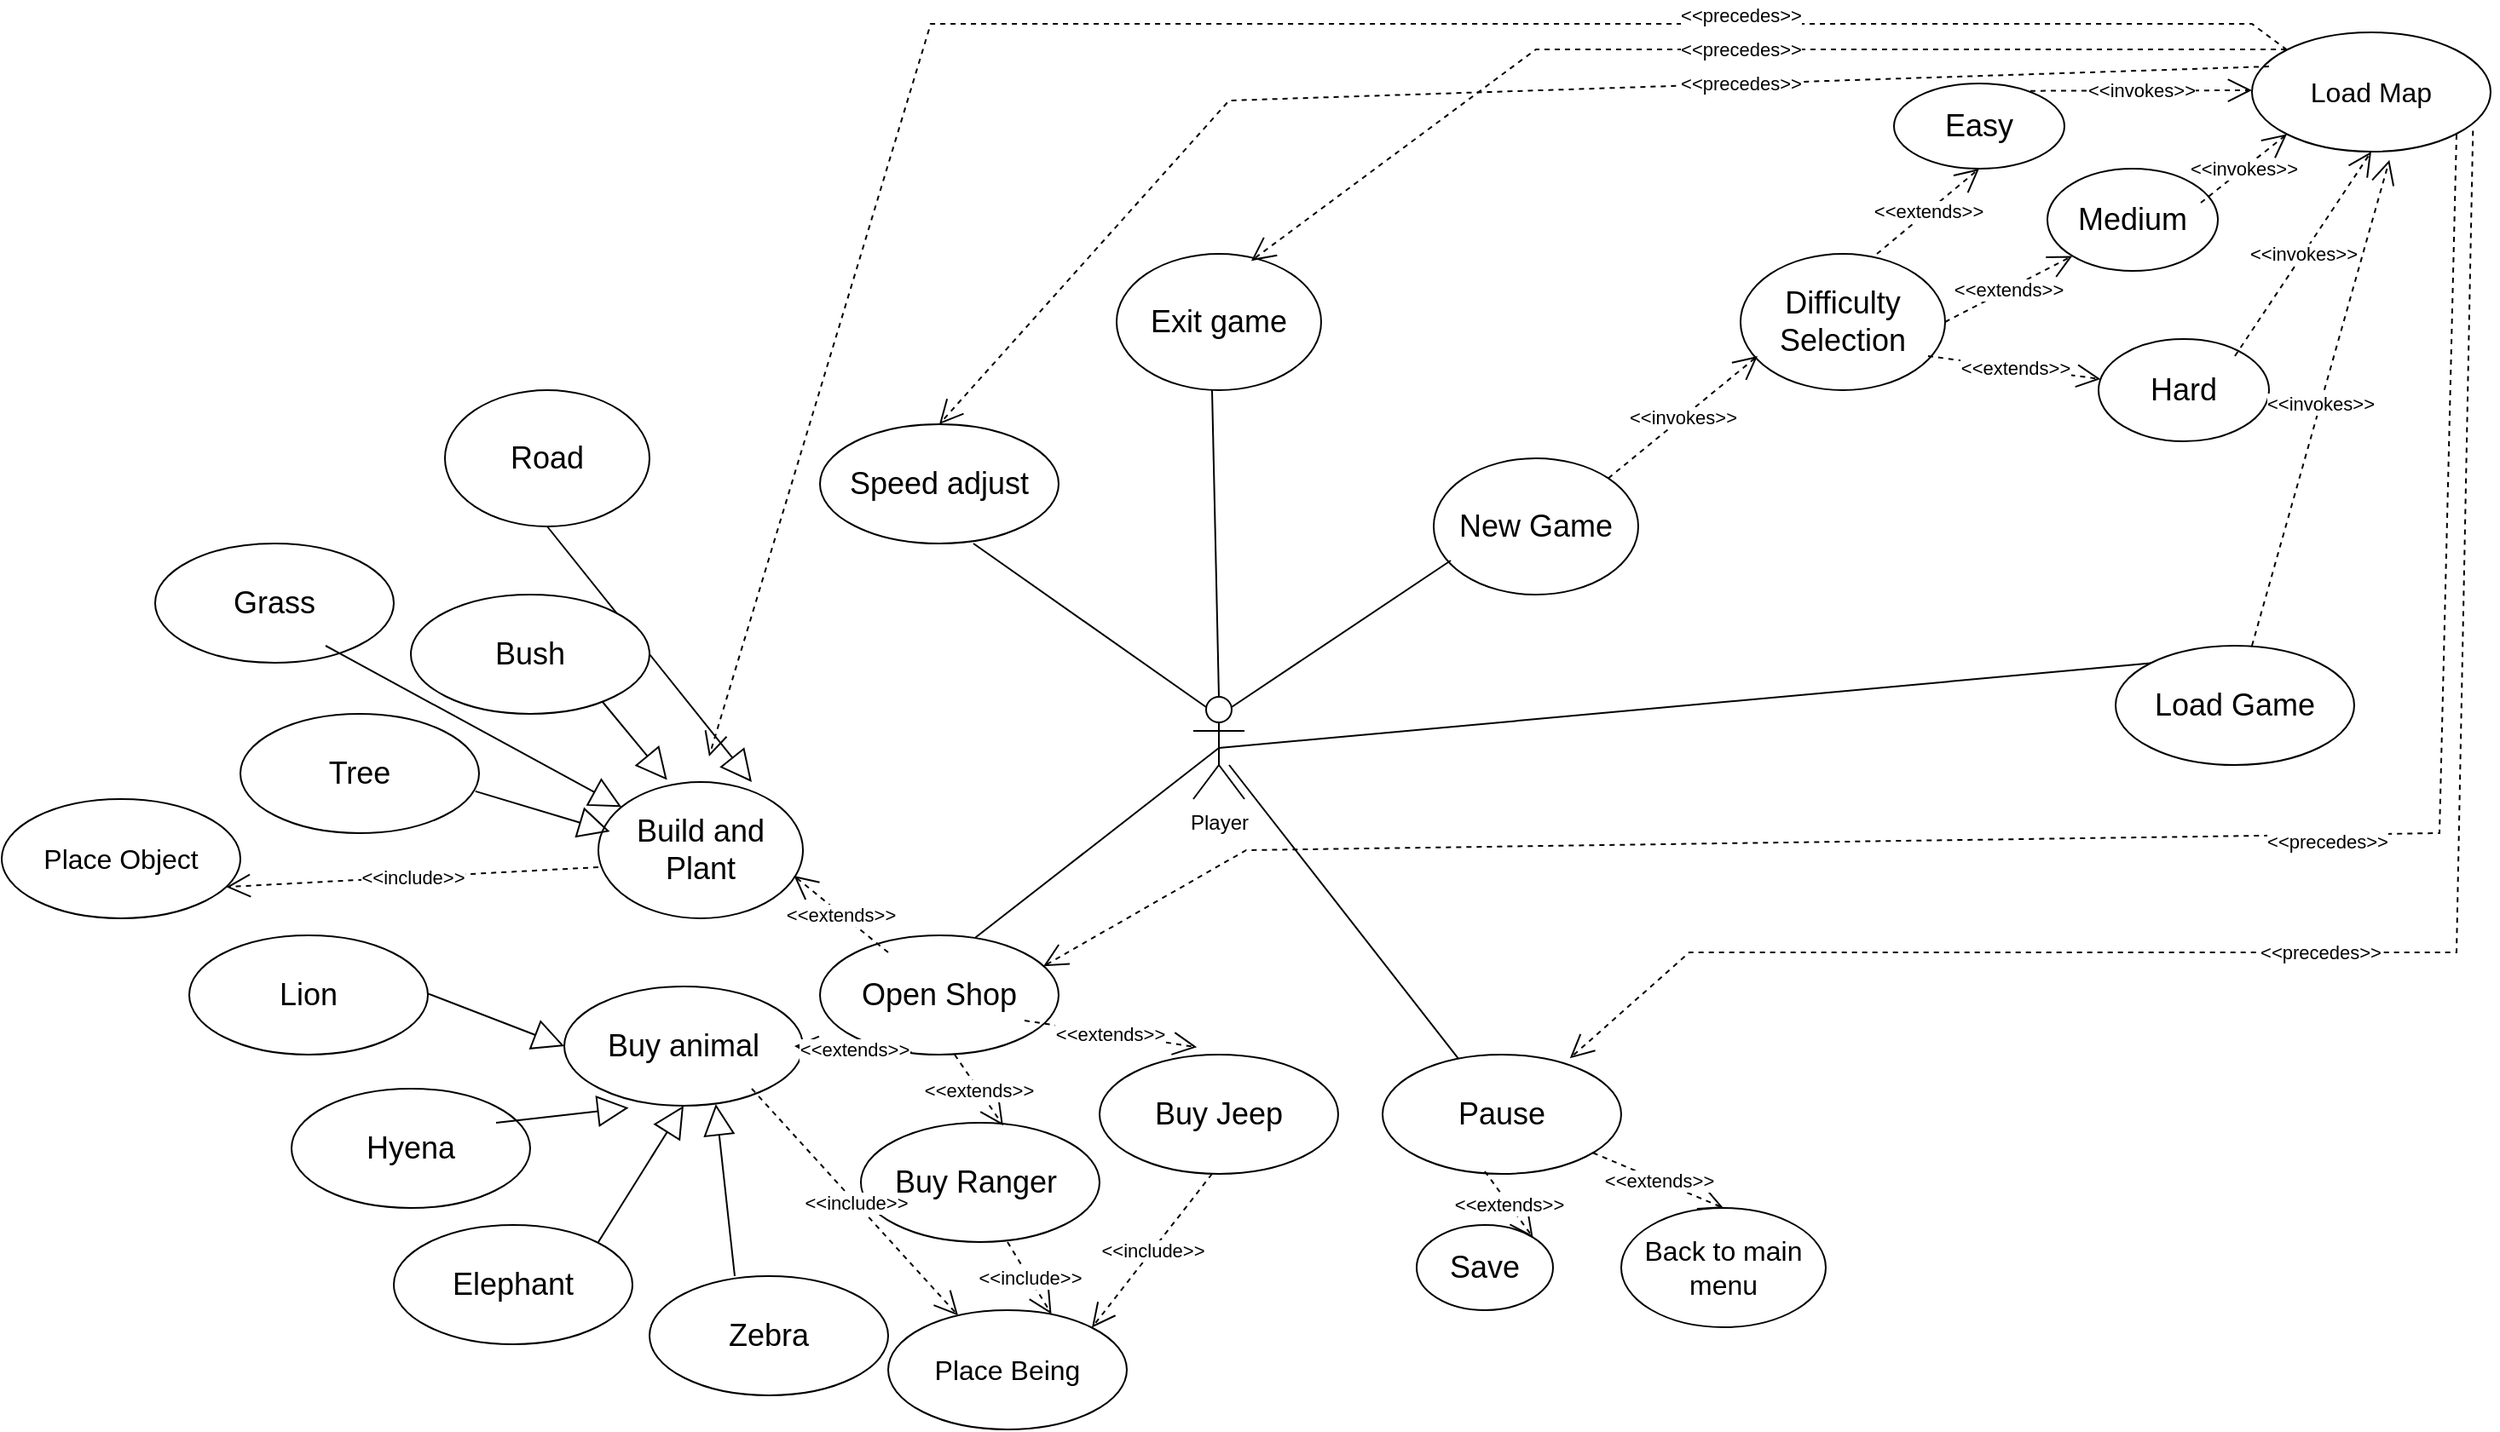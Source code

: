 <mxfile version="26.0.9">
  <diagram name="1 oldal" id="OyEDA8R54Vaxp7VV-NBK">
    <mxGraphModel dx="2245" dy="2071" grid="1" gridSize="10" guides="1" tooltips="1" connect="1" arrows="1" fold="1" page="1" pageScale="1" pageWidth="827" pageHeight="1169" math="0" shadow="0">
      <root>
        <mxCell id="0" />
        <mxCell id="1" parent="0" />
        <mxCell id="_38WelV2jUMVwPO3Fh2J-1" value="Player" style="shape=umlActor;verticalLabelPosition=bottom;verticalAlign=top;html=1;outlineConnect=0;" parent="1" vertex="1">
          <mxGeometry x="399" y="210" width="30" height="60" as="geometry" />
        </mxCell>
        <mxCell id="_38WelV2jUMVwPO3Fh2J-2" value="&lt;font style=&quot;font-size: 18px;&quot;&gt;New Game&lt;/font&gt;" style="ellipse;whiteSpace=wrap;html=1;" parent="1" vertex="1">
          <mxGeometry x="540" y="70" width="120" height="80" as="geometry" />
        </mxCell>
        <mxCell id="_38WelV2jUMVwPO3Fh2J-3" value="" style="endArrow=none;html=1;rounded=0;exitX=0.75;exitY=0.1;exitDx=0;exitDy=0;exitPerimeter=0;" parent="1" source="_38WelV2jUMVwPO3Fh2J-1" edge="1">
          <mxGeometry width="50" height="50" relative="1" as="geometry">
            <mxPoint x="500" y="180" as="sourcePoint" />
            <mxPoint x="550" y="130" as="targetPoint" />
          </mxGeometry>
        </mxCell>
        <mxCell id="_38WelV2jUMVwPO3Fh2J-4" value="&lt;font style=&quot;font-size: 18px;&quot;&gt;Difficulty Selection&lt;/font&gt;" style="ellipse;whiteSpace=wrap;html=1;" parent="1" vertex="1">
          <mxGeometry x="720" y="-50" width="120" height="80" as="geometry" />
        </mxCell>
        <mxCell id="_38WelV2jUMVwPO3Fh2J-5" value="&amp;lt;&amp;lt;invokes&amp;gt;&amp;gt;" style="endArrow=open;endSize=12;dashed=1;html=1;rounded=0;exitX=1;exitY=0;exitDx=0;exitDy=0;" parent="1" source="_38WelV2jUMVwPO3Fh2J-2" edge="1">
          <mxGeometry width="160" relative="1" as="geometry">
            <mxPoint x="570" y="10" as="sourcePoint" />
            <mxPoint x="730" y="10" as="targetPoint" />
          </mxGeometry>
        </mxCell>
        <mxCell id="_38WelV2jUMVwPO3Fh2J-6" value="&lt;font style=&quot;font-size: 18px;&quot;&gt;Exit &lt;font style=&quot;&quot;&gt;game&lt;/font&gt;&lt;/font&gt;" style="ellipse;whiteSpace=wrap;html=1;" parent="1" vertex="1">
          <mxGeometry x="354" y="-50" width="120" height="80" as="geometry" />
        </mxCell>
        <mxCell id="_38WelV2jUMVwPO3Fh2J-7" value="" style="endArrow=none;html=1;rounded=0;exitX=0.5;exitY=0;exitDx=0;exitDy=0;exitPerimeter=0;" parent="1" source="_38WelV2jUMVwPO3Fh2J-1" edge="1">
          <mxGeometry width="50" height="50" relative="1" as="geometry">
            <mxPoint x="410" y="200" as="sourcePoint" />
            <mxPoint x="410" y="30" as="targetPoint" />
          </mxGeometry>
        </mxCell>
        <mxCell id="_38WelV2jUMVwPO3Fh2J-8" value="&lt;font style=&quot;font-size: 18px;&quot;&gt;Build and Plant&lt;/font&gt;" style="ellipse;whiteSpace=wrap;html=1;" parent="1" vertex="1">
          <mxGeometry x="50" y="260" width="120" height="80" as="geometry" />
        </mxCell>
        <mxCell id="_38WelV2jUMVwPO3Fh2J-9" value="" style="endArrow=block;endSize=16;endFill=0;html=1;rounded=0;exitX=0.5;exitY=1;exitDx=0;exitDy=0;entryX=0.75;entryY=0;entryDx=0;entryDy=0;entryPerimeter=0;" parent="1" source="_38WelV2jUMVwPO3Fh2J-11" target="_38WelV2jUMVwPO3Fh2J-8" edge="1">
          <mxGeometry width="160" relative="1" as="geometry">
            <mxPoint x="110" y="50" as="sourcePoint" />
            <mxPoint x="170" y="80" as="targetPoint" />
          </mxGeometry>
        </mxCell>
        <mxCell id="_38WelV2jUMVwPO3Fh2J-10" value="" style="endArrow=none;html=1;rounded=0;exitX=0.25;exitY=0.1;exitDx=0;exitDy=0;exitPerimeter=0;" parent="1" source="_38WelV2jUMVwPO3Fh2J-1" edge="1">
          <mxGeometry width="50" height="50" relative="1" as="geometry">
            <mxPoint x="220" y="170" as="sourcePoint" />
            <mxPoint x="270" y="120" as="targetPoint" />
          </mxGeometry>
        </mxCell>
        <mxCell id="_38WelV2jUMVwPO3Fh2J-11" value="&lt;font style=&quot;font-size: 18px;&quot;&gt;Road&lt;/font&gt;" style="ellipse;whiteSpace=wrap;html=1;" parent="1" vertex="1">
          <mxGeometry x="-40" y="30" width="120" height="80" as="geometry" />
        </mxCell>
        <mxCell id="_38WelV2jUMVwPO3Fh2J-12" value="" style="endArrow=block;endSize=16;endFill=0;html=1;rounded=0;entryX=0.336;entryY=-0.015;entryDx=0;entryDy=0;entryPerimeter=0;" parent="1" target="_38WelV2jUMVwPO3Fh2J-8" edge="1">
          <mxGeometry width="160" relative="1" as="geometry">
            <mxPoint x="50" y="210" as="sourcePoint" />
            <mxPoint x="110" y="210" as="targetPoint" />
          </mxGeometry>
        </mxCell>
        <mxCell id="_38WelV2jUMVwPO3Fh2J-13" value="&lt;font style=&quot;font-size: 18px;&quot;&gt;Tree&lt;/font&gt;" style="ellipse;whiteSpace=wrap;html=1;" parent="1" vertex="1">
          <mxGeometry x="-160" y="220" width="140" height="70" as="geometry" />
        </mxCell>
        <mxCell id="_38WelV2jUMVwPO3Fh2J-15" value="&lt;span style=&quot;font-size: 18px;&quot;&gt;Bush&lt;/span&gt;" style="ellipse;whiteSpace=wrap;html=1;" parent="1" vertex="1">
          <mxGeometry x="-60" y="150" width="140" height="70" as="geometry" />
        </mxCell>
        <mxCell id="_38WelV2jUMVwPO3Fh2J-16" value="&lt;span style=&quot;font-size: 18px;&quot;&gt;Grass&lt;/span&gt;" style="ellipse;whiteSpace=wrap;html=1;" parent="1" vertex="1">
          <mxGeometry x="-210" y="120" width="140" height="70" as="geometry" />
        </mxCell>
        <mxCell id="_38WelV2jUMVwPO3Fh2J-17" value="" style="endArrow=block;endSize=16;endFill=0;html=1;rounded=0;entryX=0.056;entryY=0.363;entryDx=0;entryDy=0;entryPerimeter=0;exitX=0.985;exitY=0.649;exitDx=0;exitDy=0;exitPerimeter=0;" parent="1" source="_38WelV2jUMVwPO3Fh2J-13" target="_38WelV2jUMVwPO3Fh2J-8" edge="1">
          <mxGeometry width="160" relative="1" as="geometry">
            <mxPoint x="80" y="50" as="sourcePoint" />
            <mxPoint x="240" y="50" as="targetPoint" />
          </mxGeometry>
        </mxCell>
        <mxCell id="_38WelV2jUMVwPO3Fh2J-19" value="&lt;font size=&quot;3&quot;&gt;Load Map&lt;/font&gt;" style="ellipse;whiteSpace=wrap;html=1;" parent="1" vertex="1">
          <mxGeometry x="1020" y="-180" width="140" height="70" as="geometry" />
        </mxCell>
        <mxCell id="_38WelV2jUMVwPO3Fh2J-21" value="&amp;lt;&amp;lt;extends&amp;gt;&amp;gt;" style="endArrow=open;endSize=12;dashed=1;html=1;rounded=0;entryX=0;entryY=1;entryDx=0;entryDy=0;" parent="1" target="_38WelV2jUMVwPO3Fh2J-41" edge="1">
          <mxGeometry width="160" relative="1" as="geometry">
            <mxPoint x="840" y="-10" as="sourcePoint" />
            <mxPoint x="930" y="-30" as="targetPoint" />
          </mxGeometry>
        </mxCell>
        <mxCell id="_38WelV2jUMVwPO3Fh2J-22" value="&lt;font style=&quot;font-size: 18px;&quot;&gt;Buy animal&lt;/font&gt;" style="ellipse;whiteSpace=wrap;html=1;" parent="1" vertex="1">
          <mxGeometry x="30" y="380" width="140" height="70" as="geometry" />
        </mxCell>
        <mxCell id="_38WelV2jUMVwPO3Fh2J-23" value="" style="endArrow=none;html=1;rounded=0;entryX=0.5;entryY=0.5;entryDx=0;entryDy=0;entryPerimeter=0;" parent="1" target="_38WelV2jUMVwPO3Fh2J-1" edge="1">
          <mxGeometry width="50" height="50" relative="1" as="geometry">
            <mxPoint x="260" y="360" as="sourcePoint" />
            <mxPoint x="310" y="310" as="targetPoint" />
          </mxGeometry>
        </mxCell>
        <mxCell id="_38WelV2jUMVwPO3Fh2J-26" value="&lt;span style=&quot;font-size: 18px;&quot;&gt;Lion&lt;/span&gt;" style="ellipse;whiteSpace=wrap;html=1;" parent="1" vertex="1">
          <mxGeometry x="-190" y="350" width="140" height="70" as="geometry" />
        </mxCell>
        <mxCell id="_38WelV2jUMVwPO3Fh2J-28" value="&lt;span style=&quot;font-size: 18px;&quot;&gt;Zebra&lt;/span&gt;" style="ellipse;whiteSpace=wrap;html=1;" parent="1" vertex="1">
          <mxGeometry x="80" y="550" width="140" height="70" as="geometry" />
        </mxCell>
        <mxCell id="_38WelV2jUMVwPO3Fh2J-29" value="&lt;font style=&quot;font-size: 18px;&quot;&gt;Hyena&lt;/font&gt;" style="ellipse;whiteSpace=wrap;html=1;" parent="1" vertex="1">
          <mxGeometry x="-130" y="440" width="140" height="70" as="geometry" />
        </mxCell>
        <mxCell id="_38WelV2jUMVwPO3Fh2J-30" value="&lt;span style=&quot;font-size: 18px;&quot;&gt;Elephant&lt;/span&gt;" style="ellipse;whiteSpace=wrap;html=1;" parent="1" vertex="1">
          <mxGeometry x="-70" y="520" width="140" height="70" as="geometry" />
        </mxCell>
        <mxCell id="_38WelV2jUMVwPO3Fh2J-31" value="" style="endArrow=block;endSize=16;endFill=0;html=1;rounded=0;entryX=0;entryY=0.5;entryDx=0;entryDy=0;" parent="1" target="_38WelV2jUMVwPO3Fh2J-22" edge="1">
          <mxGeometry width="160" relative="1" as="geometry">
            <mxPoint x="-50" y="384.17" as="sourcePoint" />
            <mxPoint x="110" y="384.17" as="targetPoint" />
          </mxGeometry>
        </mxCell>
        <mxCell id="_38WelV2jUMVwPO3Fh2J-32" value="" style="endArrow=block;endSize=16;endFill=0;html=1;rounded=0;entryX=0.27;entryY=1.017;entryDx=0;entryDy=0;entryPerimeter=0;" parent="1" target="_38WelV2jUMVwPO3Fh2J-22" edge="1">
          <mxGeometry width="160" relative="1" as="geometry">
            <mxPoint x="-10" y="460" as="sourcePoint" />
            <mxPoint x="150" y="460" as="targetPoint" />
          </mxGeometry>
        </mxCell>
        <mxCell id="_38WelV2jUMVwPO3Fh2J-33" value="" style="endArrow=block;endSize=16;endFill=0;html=1;rounded=0;entryX=0.5;entryY=1;entryDx=0;entryDy=0;" parent="1" target="_38WelV2jUMVwPO3Fh2J-22" edge="1">
          <mxGeometry width="160" relative="1" as="geometry">
            <mxPoint x="50" y="530" as="sourcePoint" />
            <mxPoint x="210" y="530" as="targetPoint" />
          </mxGeometry>
        </mxCell>
        <mxCell id="_38WelV2jUMVwPO3Fh2J-34" value="" style="endArrow=block;endSize=16;endFill=0;html=1;rounded=0;entryX=0.635;entryY=0.986;entryDx=0;entryDy=0;entryPerimeter=0;" parent="1" target="_38WelV2jUMVwPO3Fh2J-22" edge="1">
          <mxGeometry width="160" relative="1" as="geometry">
            <mxPoint x="130" y="550" as="sourcePoint" />
            <mxPoint x="290" y="550" as="targetPoint" />
          </mxGeometry>
        </mxCell>
        <mxCell id="_38WelV2jUMVwPO3Fh2J-35" value="&lt;font style=&quot;font-size: 18px;&quot;&gt;Open Shop&lt;/font&gt;" style="ellipse;whiteSpace=wrap;html=1;" parent="1" vertex="1">
          <mxGeometry x="180" y="350" width="140" height="70" as="geometry" />
        </mxCell>
        <mxCell id="_38WelV2jUMVwPO3Fh2J-38" value="&lt;font style=&quot;font-size: 18px;&quot;&gt;Load Game&lt;/font&gt;" style="ellipse;whiteSpace=wrap;html=1;" parent="1" vertex="1">
          <mxGeometry x="940" y="180" width="140" height="70" as="geometry" />
        </mxCell>
        <mxCell id="_38WelV2jUMVwPO3Fh2J-39" value="" style="endArrow=none;html=1;rounded=0;exitX=0;exitY=0;exitDx=0;exitDy=0;entryX=0.5;entryY=0.5;entryDx=0;entryDy=0;entryPerimeter=0;" parent="1" source="_38WelV2jUMVwPO3Fh2J-38" target="_38WelV2jUMVwPO3Fh2J-1" edge="1">
          <mxGeometry width="50" height="50" relative="1" as="geometry">
            <mxPoint x="380" y="320" as="sourcePoint" />
            <mxPoint x="430" y="270" as="targetPoint" />
          </mxGeometry>
        </mxCell>
        <mxCell id="_38WelV2jUMVwPO3Fh2J-40" value="&lt;font style=&quot;font-size: 18px;&quot;&gt;Easy&lt;/font&gt;" style="ellipse;whiteSpace=wrap;html=1;" parent="1" vertex="1">
          <mxGeometry x="810" y="-150" width="100" height="50" as="geometry" />
        </mxCell>
        <mxCell id="_38WelV2jUMVwPO3Fh2J-41" value="&lt;font style=&quot;font-size: 18px;&quot;&gt;Medium&lt;/font&gt;" style="ellipse;whiteSpace=wrap;html=1;" parent="1" vertex="1">
          <mxGeometry x="900" y="-100" width="100" height="60" as="geometry" />
        </mxCell>
        <mxCell id="_38WelV2jUMVwPO3Fh2J-44" value="&lt;font style=&quot;font-size: 18px;&quot;&gt;Hard&lt;/font&gt;" style="ellipse;whiteSpace=wrap;html=1;" parent="1" vertex="1">
          <mxGeometry x="930" width="100" height="60" as="geometry" />
        </mxCell>
        <mxCell id="_38WelV2jUMVwPO3Fh2J-45" value="&amp;lt;&amp;lt;extends&amp;gt;&amp;gt;" style="endArrow=open;endSize=12;dashed=1;html=1;rounded=0;entryX=0.5;entryY=1;entryDx=0;entryDy=0;" parent="1" target="_38WelV2jUMVwPO3Fh2J-40" edge="1">
          <mxGeometry width="160" relative="1" as="geometry">
            <mxPoint x="800" y="-50" as="sourcePoint" />
            <mxPoint x="960" y="-50" as="targetPoint" />
          </mxGeometry>
        </mxCell>
        <mxCell id="_38WelV2jUMVwPO3Fh2J-46" value="" style="endArrow=block;endSize=16;endFill=0;html=1;rounded=0;" parent="1" target="_38WelV2jUMVwPO3Fh2J-8" edge="1">
          <mxGeometry width="160" relative="1" as="geometry">
            <mxPoint x="-110" y="180" as="sourcePoint" />
            <mxPoint x="50" y="180" as="targetPoint" />
          </mxGeometry>
        </mxCell>
        <mxCell id="_38WelV2jUMVwPO3Fh2J-48" value="&lt;font style=&quot;font-size: 18px;&quot;&gt;Buy Ranger&amp;nbsp;&lt;/font&gt;" style="ellipse;whiteSpace=wrap;html=1;" parent="1" vertex="1">
          <mxGeometry x="204" y="460" width="140" height="70" as="geometry" />
        </mxCell>
        <mxCell id="_38WelV2jUMVwPO3Fh2J-49" value="&lt;span style=&quot;font-size: 18px;&quot;&gt;Buy Jeep&lt;/span&gt;" style="ellipse;whiteSpace=wrap;html=1;" parent="1" vertex="1">
          <mxGeometry x="344" y="420" width="140" height="70" as="geometry" />
        </mxCell>
        <mxCell id="_38WelV2jUMVwPO3Fh2J-52" value="&lt;font style=&quot;font-size: 18px;&quot;&gt;Speed adjust&lt;/font&gt;" style="ellipse;whiteSpace=wrap;html=1;" parent="1" vertex="1">
          <mxGeometry x="180" y="50" width="140" height="70" as="geometry" />
        </mxCell>
        <mxCell id="_38WelV2jUMVwPO3Fh2J-54" value="&amp;lt;&amp;lt;extends&amp;gt;&amp;gt;" style="endArrow=open;endSize=12;dashed=1;html=1;rounded=0;" parent="1" target="_38WelV2jUMVwPO3Fh2J-44" edge="1">
          <mxGeometry width="160" relative="1" as="geometry">
            <mxPoint x="830" y="10" as="sourcePoint" />
            <mxPoint x="990" y="10" as="targetPoint" />
          </mxGeometry>
        </mxCell>
        <mxCell id="_38WelV2jUMVwPO3Fh2J-55" value="&lt;font style=&quot;font-size: 18px;&quot;&gt;Pause&lt;/font&gt;" style="ellipse;whiteSpace=wrap;html=1;" parent="1" vertex="1">
          <mxGeometry x="510" y="420" width="140" height="70" as="geometry" />
        </mxCell>
        <mxCell id="_38WelV2jUMVwPO3Fh2J-56" value="" style="endArrow=none;html=1;rounded=0;" parent="1" target="_38WelV2jUMVwPO3Fh2J-55" edge="1">
          <mxGeometry width="50" height="50" relative="1" as="geometry">
            <mxPoint x="420" y="250" as="sourcePoint" />
            <mxPoint x="470" y="200" as="targetPoint" />
          </mxGeometry>
        </mxCell>
        <mxCell id="_38WelV2jUMVwPO3Fh2J-57" value="&lt;font style=&quot;font-size: 18px;&quot;&gt;Save&lt;/font&gt;" style="ellipse;whiteSpace=wrap;html=1;" parent="1" vertex="1">
          <mxGeometry x="530" y="520" width="80" height="50" as="geometry" />
        </mxCell>
        <mxCell id="_38WelV2jUMVwPO3Fh2J-58" value="&lt;font size=&quot;3&quot;&gt;Back to main menu&lt;/font&gt;" style="ellipse;whiteSpace=wrap;html=1;" parent="1" vertex="1">
          <mxGeometry x="650" y="510" width="120" height="70" as="geometry" />
        </mxCell>
        <mxCell id="_38WelV2jUMVwPO3Fh2J-59" value="&amp;lt;&amp;lt;invokes&amp;gt;&amp;gt;" style="endArrow=open;endSize=12;dashed=1;html=1;rounded=0;" parent="1" edge="1">
          <mxGeometry width="160" relative="1" as="geometry">
            <mxPoint x="890" y="-145.67" as="sourcePoint" />
            <mxPoint x="1020" y="-146" as="targetPoint" />
          </mxGeometry>
        </mxCell>
        <mxCell id="_38WelV2jUMVwPO3Fh2J-60" value="&amp;lt;&amp;lt;invokes&amp;gt;&amp;gt;" style="endArrow=open;endSize=12;dashed=1;html=1;rounded=0;entryX=0;entryY=1;entryDx=0;entryDy=0;" parent="1" target="_38WelV2jUMVwPO3Fh2J-19" edge="1">
          <mxGeometry width="160" relative="1" as="geometry">
            <mxPoint x="990" y="-80" as="sourcePoint" />
            <mxPoint x="1150" y="-80" as="targetPoint" />
          </mxGeometry>
        </mxCell>
        <mxCell id="_38WelV2jUMVwPO3Fh2J-61" value="&amp;lt;&amp;lt;invokes&amp;gt;&amp;gt;" style="endArrow=open;endSize=12;dashed=1;html=1;rounded=0;entryX=0.5;entryY=1;entryDx=0;entryDy=0;" parent="1" target="_38WelV2jUMVwPO3Fh2J-19" edge="1">
          <mxGeometry width="160" relative="1" as="geometry">
            <mxPoint x="1010" y="10" as="sourcePoint" />
            <mxPoint x="1170" y="10" as="targetPoint" />
          </mxGeometry>
        </mxCell>
        <mxCell id="_38WelV2jUMVwPO3Fh2J-62" value="&amp;lt;&amp;lt;invokes&amp;gt;&amp;gt;" style="endArrow=open;endSize=12;dashed=1;html=1;rounded=0;entryX=0.576;entryY=1.07;entryDx=0;entryDy=0;entryPerimeter=0;" parent="1" target="_38WelV2jUMVwPO3Fh2J-19" edge="1">
          <mxGeometry width="160" relative="1" as="geometry">
            <mxPoint x="1020" y="180" as="sourcePoint" />
            <mxPoint x="1180" y="180" as="targetPoint" />
          </mxGeometry>
        </mxCell>
        <mxCell id="_38WelV2jUMVwPO3Fh2J-63" value="&amp;lt;&amp;lt;include&amp;gt;&amp;gt;" style="endArrow=open;endSize=12;dashed=1;html=1;rounded=0;entryX=0.941;entryY=0.737;entryDx=0;entryDy=0;entryPerimeter=0;" parent="1" target="_38WelV2jUMVwPO3Fh2J-64" edge="1">
          <mxGeometry width="160" relative="1" as="geometry">
            <mxPoint x="50" y="310" as="sourcePoint" />
            <mxPoint x="-284.444" y="280" as="targetPoint" />
          </mxGeometry>
        </mxCell>
        <mxCell id="_38WelV2jUMVwPO3Fh2J-64" value="&lt;font size=&quot;3&quot;&gt;Place Object&lt;/font&gt;" style="ellipse;whiteSpace=wrap;html=1;" parent="1" vertex="1">
          <mxGeometry x="-300" y="270" width="140" height="70" as="geometry" />
        </mxCell>
        <mxCell id="_38WelV2jUMVwPO3Fh2J-66" value="&lt;font size=&quot;3&quot;&gt;Place Being&lt;/font&gt;" style="ellipse;whiteSpace=wrap;html=1;" parent="1" vertex="1">
          <mxGeometry x="220" y="570" width="140" height="70" as="geometry" />
        </mxCell>
        <mxCell id="_38WelV2jUMVwPO3Fh2J-68" value="&amp;lt;&amp;lt;include&amp;gt;&amp;gt;" style="endArrow=open;endSize=12;dashed=1;html=1;rounded=0;" parent="1" target="_38WelV2jUMVwPO3Fh2J-66" edge="1">
          <mxGeometry width="160" relative="1" as="geometry">
            <mxPoint x="140" y="440" as="sourcePoint" />
            <mxPoint x="300" y="440" as="targetPoint" />
          </mxGeometry>
        </mxCell>
        <mxCell id="_38WelV2jUMVwPO3Fh2J-69" value="&amp;lt;&amp;lt;include&amp;gt;&amp;gt;" style="endArrow=open;endSize=12;dashed=1;html=1;rounded=0;entryX=0.684;entryY=0.032;entryDx=0;entryDy=0;entryPerimeter=0;" parent="1" target="_38WelV2jUMVwPO3Fh2J-66" edge="1">
          <mxGeometry width="160" relative="1" as="geometry">
            <mxPoint x="290" y="530" as="sourcePoint" />
            <mxPoint x="450" y="520" as="targetPoint" />
          </mxGeometry>
        </mxCell>
        <mxCell id="_38WelV2jUMVwPO3Fh2J-70" value="&amp;lt;&amp;lt;include&amp;gt;&amp;gt;" style="endArrow=open;endSize=12;dashed=1;html=1;rounded=0;entryX=1;entryY=0;entryDx=0;entryDy=0;" parent="1" target="_38WelV2jUMVwPO3Fh2J-66" edge="1">
          <mxGeometry width="160" relative="1" as="geometry">
            <mxPoint x="410" y="490" as="sourcePoint" />
            <mxPoint x="570" y="490" as="targetPoint" />
          </mxGeometry>
        </mxCell>
        <mxCell id="_38WelV2jUMVwPO3Fh2J-73" value="&amp;lt;&amp;lt;extends&amp;gt;&amp;gt;" style="endArrow=open;endSize=12;dashed=1;html=1;rounded=0;entryX=0.5;entryY=0;entryDx=0;entryDy=0;" parent="1" source="_38WelV2jUMVwPO3Fh2J-55" target="_38WelV2jUMVwPO3Fh2J-58" edge="1">
          <mxGeometry width="160" relative="1" as="geometry">
            <mxPoint x="840" y="20" as="sourcePoint" />
            <mxPoint x="941" y="33" as="targetPoint" />
          </mxGeometry>
        </mxCell>
        <mxCell id="_38WelV2jUMVwPO3Fh2J-74" value="&amp;lt;&amp;lt;extends&amp;gt;&amp;gt;" style="endArrow=open;endSize=12;dashed=1;html=1;rounded=0;entryX=1;entryY=0;entryDx=0;entryDy=0;" parent="1" target="_38WelV2jUMVwPO3Fh2J-57" edge="1">
          <mxGeometry width="160" relative="1" as="geometry">
            <mxPoint x="570" y="488.5" as="sourcePoint" />
            <mxPoint x="671" y="501.5" as="targetPoint" />
          </mxGeometry>
        </mxCell>
        <mxCell id="_38WelV2jUMVwPO3Fh2J-75" value="&amp;lt;&amp;lt;precedes&amp;gt;&amp;gt;" style="endArrow=open;endSize=12;dashed=1;html=1;rounded=0;entryX=0.658;entryY=0.051;entryDx=0;entryDy=0;entryPerimeter=0;" parent="1" target="_38WelV2jUMVwPO3Fh2J-6" edge="1">
          <mxGeometry x="-0.013" width="160" relative="1" as="geometry">
            <mxPoint x="1040" y="-170" as="sourcePoint" />
            <mxPoint x="397.143" y="-170" as="targetPoint" />
            <Array as="points">
              <mxPoint x="600" y="-170" />
            </Array>
            <mxPoint as="offset" />
          </mxGeometry>
        </mxCell>
        <mxCell id="_38WelV2jUMVwPO3Fh2J-76" value="&amp;lt;&amp;lt;precedes&amp;gt;&amp;gt;" style="endArrow=open;endSize=12;dashed=1;html=1;rounded=0;entryX=0.5;entryY=0;entryDx=0;entryDy=0;" parent="1" target="_38WelV2jUMVwPO3Fh2J-52" edge="1">
          <mxGeometry x="-0.283" width="160" relative="1" as="geometry">
            <mxPoint x="1030" y="-160" as="sourcePoint" />
            <mxPoint x="208.095" y="-130" as="targetPoint" />
            <Array as="points">
              <mxPoint x="420" y="-140" />
            </Array>
            <mxPoint as="offset" />
          </mxGeometry>
        </mxCell>
        <mxCell id="_38WelV2jUMVwPO3Fh2J-77" value="&amp;lt;&amp;lt;precedes&amp;gt;&amp;gt;" style="endArrow=open;endSize=12;dashed=1;html=1;rounded=0;entryX=0.5;entryY=0;entryDx=0;entryDy=0;exitX=0;exitY=0;exitDx=0;exitDy=0;" parent="1" source="_38WelV2jUMVwPO3Fh2J-19" edge="1">
          <mxGeometry x="-0.479" y="-5" width="160" relative="1" as="geometry">
            <mxPoint x="1045.058" y="-184.55" as="sourcePoint" />
            <mxPoint x="114.95" y="245" as="targetPoint" />
            <Array as="points">
              <mxPoint x="1020" y="-185" />
              <mxPoint x="244.95" y="-185" />
            </Array>
            <mxPoint as="offset" />
          </mxGeometry>
        </mxCell>
        <mxCell id="_38WelV2jUMVwPO3Fh2J-78" value="&amp;lt;&amp;lt;precedes&amp;gt;&amp;gt;" style="endArrow=open;endSize=12;dashed=1;html=1;rounded=0;exitX=0.926;exitY=0.825;exitDx=0;exitDy=0;exitPerimeter=0;entryX=0.785;entryY=0.031;entryDx=0;entryDy=0;entryPerimeter=0;" parent="1" source="_38WelV2jUMVwPO3Fh2J-19" target="_38WelV2jUMVwPO3Fh2J-55" edge="1">
          <mxGeometry x="0.096" width="160" relative="1" as="geometry">
            <mxPoint x="1160" y="-122.02" as="sourcePoint" />
            <mxPoint x="610" y="360" as="targetPoint" />
            <Array as="points">
              <mxPoint x="1140" y="360" />
              <mxPoint x="690" y="360" />
            </Array>
            <mxPoint as="offset" />
          </mxGeometry>
        </mxCell>
        <mxCell id="_38WelV2jUMVwPO3Fh2J-79" value="&amp;lt;&amp;lt;precedes&amp;gt;&amp;gt;" style="endArrow=open;endSize=12;dashed=1;html=1;rounded=0;entryX=0.936;entryY=0.259;entryDx=0;entryDy=0;entryPerimeter=0;" parent="1" target="_38WelV2jUMVwPO3Fh2J-35" edge="1">
          <mxGeometry x="-0.237" y="4" width="160" relative="1" as="geometry">
            <mxPoint x="1140" y="-120" as="sourcePoint" />
            <mxPoint x="380" y="300" as="targetPoint" />
            <Array as="points">
              <mxPoint x="1130" y="290" />
              <mxPoint x="430" y="300" />
            </Array>
            <mxPoint as="offset" />
          </mxGeometry>
        </mxCell>
        <mxCell id="RtlMcVQhv3fvsgvqSvBe-1" value="&amp;lt;&amp;lt;extends&amp;gt;&amp;gt;" style="endArrow=open;endSize=12;dashed=1;html=1;rounded=0;entryX=0.956;entryY=0.688;entryDx=0;entryDy=0;entryPerimeter=0;" edge="1" parent="1" target="_38WelV2jUMVwPO3Fh2J-8">
          <mxGeometry width="160" relative="1" as="geometry">
            <mxPoint x="220" y="360" as="sourcePoint" />
            <mxPoint x="380" y="360" as="targetPoint" />
          </mxGeometry>
        </mxCell>
        <mxCell id="RtlMcVQhv3fvsgvqSvBe-2" value="&amp;lt;&amp;lt;extends&amp;gt;&amp;gt;" style="endArrow=open;endSize=12;dashed=1;html=1;rounded=0;entryX=0.408;entryY=-0.062;entryDx=0;entryDy=0;entryPerimeter=0;" edge="1" parent="1" target="_38WelV2jUMVwPO3Fh2J-49">
          <mxGeometry width="160" relative="1" as="geometry">
            <mxPoint x="300" y="400" as="sourcePoint" />
            <mxPoint x="460" y="400" as="targetPoint" />
          </mxGeometry>
        </mxCell>
        <mxCell id="RtlMcVQhv3fvsgvqSvBe-3" value="&amp;lt;&amp;lt;extends&amp;gt;&amp;gt;" style="endArrow=open;endSize=12;dashed=1;html=1;rounded=0;entryX=0.956;entryY=0.688;entryDx=0;entryDy=0;entryPerimeter=0;exitX=0.386;exitY=0.983;exitDx=0;exitDy=0;exitPerimeter=0;" edge="1" parent="1" source="_38WelV2jUMVwPO3Fh2J-35">
          <mxGeometry width="160" relative="1" as="geometry">
            <mxPoint x="220" y="460" as="sourcePoint" />
            <mxPoint x="165" y="415" as="targetPoint" />
          </mxGeometry>
        </mxCell>
        <mxCell id="RtlMcVQhv3fvsgvqSvBe-4" value="&amp;lt;&amp;lt;extends&amp;gt;&amp;gt;" style="endArrow=open;endSize=12;dashed=1;html=1;rounded=0;entryX=0.596;entryY=0.023;entryDx=0;entryDy=0;entryPerimeter=0;" edge="1" parent="1" target="_38WelV2jUMVwPO3Fh2J-48">
          <mxGeometry width="160" relative="1" as="geometry">
            <mxPoint x="259" y="420" as="sourcePoint" />
            <mxPoint x="360" y="436" as="targetPoint" />
          </mxGeometry>
        </mxCell>
      </root>
    </mxGraphModel>
  </diagram>
</mxfile>

